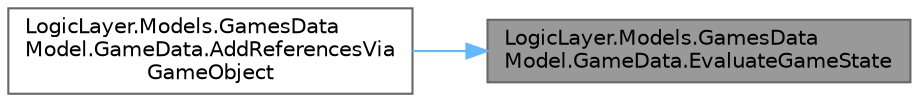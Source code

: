 digraph "LogicLayer.Models.GamesDataModel.GameData.EvaluateGameState"
{
 // LATEX_PDF_SIZE
  bgcolor="transparent";
  edge [fontname=Helvetica,fontsize=10,labelfontname=Helvetica,labelfontsize=10];
  node [fontname=Helvetica,fontsize=10,shape=box,height=0.2,width=0.4];
  rankdir="RL";
  Node1 [id="Node000001",label="LogicLayer.Models.GamesData\lModel.GameData.EvaluateGameState",height=0.2,width=0.4,color="gray40", fillcolor="grey60", style="filled", fontcolor="black",tooltip="Evaluates the overall game/Inivitation state."];
  Node1 -> Node2 [id="edge1_Node000001_Node000002",dir="back",color="steelblue1",style="solid",tooltip=" "];
  Node2 [id="Node000002",label="LogicLayer.Models.GamesData\lModel.GameData.AddReferencesVia\lGameObject",height=0.2,width=0.4,color="grey40", fillcolor="white", style="filled",URL="$class_logic_layer_1_1_models_1_1_games_data_model_1_1_game_data.html#a4467b16149331db9508d32480b9376d5",tooltip="Adds references from a provided GameObject to populate the game data."];
}
